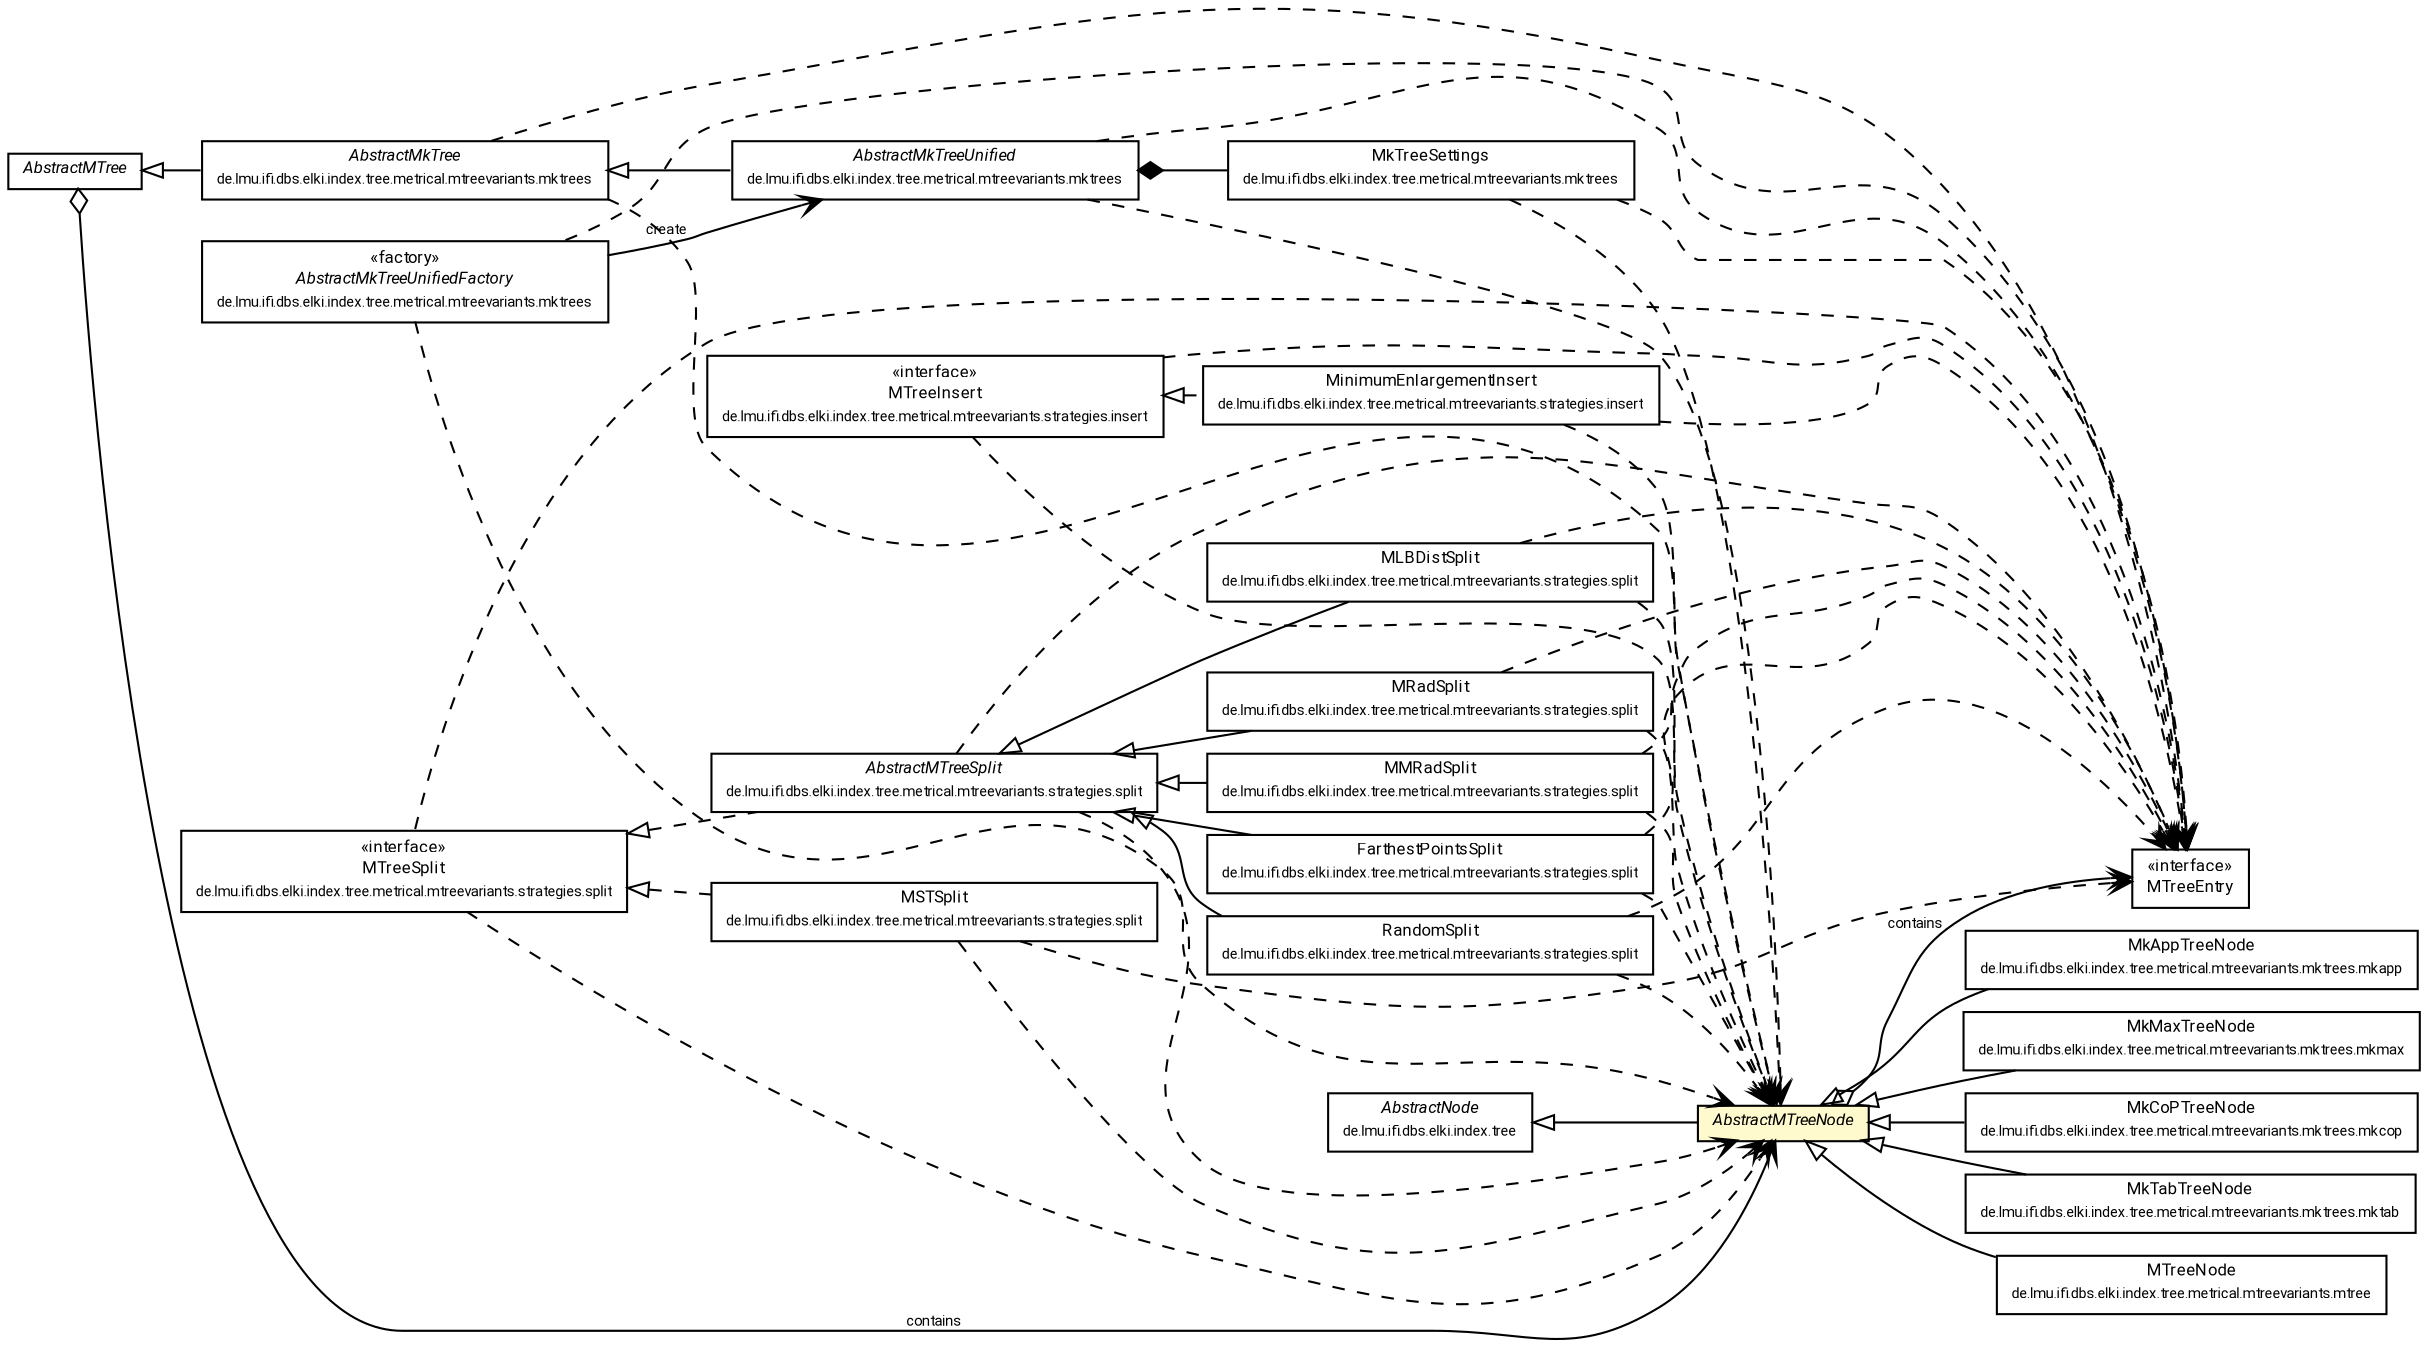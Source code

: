 #!/usr/local/bin/dot
#
# Class diagram 
# Generated by UMLGraph version R5_7_2-60-g0e99a6 (http://www.spinellis.gr/umlgraph/)
#

digraph G {
	graph [fontnames="svg"]
	edge [fontname="Roboto",fontsize=7,labelfontname="Roboto",labelfontsize=7,color="black"];
	node [fontname="Roboto",fontcolor="black",fontsize=8,shape=plaintext,margin=0,width=0,height=0];
	nodesep=0.15;
	ranksep=0.25;
	rankdir=LR;
	// de.lmu.ifi.dbs.elki.index.tree.AbstractNode<E extends de.lmu.ifi.dbs.elki.index.tree.Entry>
	c1149452 [label=<<table title="de.lmu.ifi.dbs.elki.index.tree.AbstractNode" border="0" cellborder="1" cellspacing="0" cellpadding="2" href="../../AbstractNode.html" target="_parent">
		<tr><td><table border="0" cellspacing="0" cellpadding="1">
		<tr><td align="center" balign="center"> <font face="Roboto"><i>AbstractNode</i></font> </td></tr>
		<tr><td align="center" balign="center"> <font face="Roboto" point-size="7.0">de.lmu.ifi.dbs.elki.index.tree</font> </td></tr>
		</table></td></tr>
		</table>>, URL="../../AbstractNode.html"];
	// de.lmu.ifi.dbs.elki.index.tree.metrical.mtreevariants.MTreeEntry
	c1149483 [label=<<table title="de.lmu.ifi.dbs.elki.index.tree.metrical.mtreevariants.MTreeEntry" border="0" cellborder="1" cellspacing="0" cellpadding="2" href="MTreeEntry.html" target="_parent">
		<tr><td><table border="0" cellspacing="0" cellpadding="1">
		<tr><td align="center" balign="center"> &#171;interface&#187; </td></tr>
		<tr><td align="center" balign="center"> <font face="Roboto">MTreeEntry</font> </td></tr>
		</table></td></tr>
		</table>>, URL="MTreeEntry.html"];
	// de.lmu.ifi.dbs.elki.index.tree.metrical.mtreevariants.mtree.MTreeNode<O>
	c1149489 [label=<<table title="de.lmu.ifi.dbs.elki.index.tree.metrical.mtreevariants.mtree.MTreeNode" border="0" cellborder="1" cellspacing="0" cellpadding="2" href="mtree/MTreeNode.html" target="_parent">
		<tr><td><table border="0" cellspacing="0" cellpadding="1">
		<tr><td align="center" balign="center"> <font face="Roboto">MTreeNode</font> </td></tr>
		<tr><td align="center" balign="center"> <font face="Roboto" point-size="7.0">de.lmu.ifi.dbs.elki.index.tree.metrical.mtreevariants.mtree</font> </td></tr>
		</table></td></tr>
		</table>>, URL="mtree/MTreeNode.html"];
	// de.lmu.ifi.dbs.elki.index.tree.metrical.mtreevariants.AbstractMTree<O, N extends de.lmu.ifi.dbs.elki.index.tree.metrical.mtreevariants.AbstractMTreeNode<O, N, E>, E extends de.lmu.ifi.dbs.elki.index.tree.metrical.mtreevariants.MTreeEntry, S extends de.lmu.ifi.dbs.elki.index.tree.metrical.mtreevariants.MTreeSettings<O, N, E>>
	c1149495 [label=<<table title="de.lmu.ifi.dbs.elki.index.tree.metrical.mtreevariants.AbstractMTree" border="0" cellborder="1" cellspacing="0" cellpadding="2" href="AbstractMTree.html" target="_parent">
		<tr><td><table border="0" cellspacing="0" cellpadding="1">
		<tr><td align="center" balign="center"> <font face="Roboto"><i>AbstractMTree</i></font> </td></tr>
		</table></td></tr>
		</table>>, URL="AbstractMTree.html"];
	// de.lmu.ifi.dbs.elki.index.tree.metrical.mtreevariants.mktrees.MkTreeSettings<O, N extends de.lmu.ifi.dbs.elki.index.tree.metrical.mtreevariants.AbstractMTreeNode<O, N, E>, E extends de.lmu.ifi.dbs.elki.index.tree.metrical.mtreevariants.MTreeEntry>
	c1149497 [label=<<table title="de.lmu.ifi.dbs.elki.index.tree.metrical.mtreevariants.mktrees.MkTreeSettings" border="0" cellborder="1" cellspacing="0" cellpadding="2" href="mktrees/MkTreeSettings.html" target="_parent">
		<tr><td><table border="0" cellspacing="0" cellpadding="1">
		<tr><td align="center" balign="center"> <font face="Roboto">MkTreeSettings</font> </td></tr>
		<tr><td align="center" balign="center"> <font face="Roboto" point-size="7.0">de.lmu.ifi.dbs.elki.index.tree.metrical.mtreevariants.mktrees</font> </td></tr>
		</table></td></tr>
		</table>>, URL="mktrees/MkTreeSettings.html"];
	// de.lmu.ifi.dbs.elki.index.tree.metrical.mtreevariants.mktrees.AbstractMkTreeUnified<O, N extends de.lmu.ifi.dbs.elki.index.tree.metrical.mtreevariants.AbstractMTreeNode<O, N, E>, E extends de.lmu.ifi.dbs.elki.index.tree.metrical.mtreevariants.MTreeEntry, S extends de.lmu.ifi.dbs.elki.index.tree.metrical.mtreevariants.mktrees.MkTreeSettings<O, N, E>>
	c1149498 [label=<<table title="de.lmu.ifi.dbs.elki.index.tree.metrical.mtreevariants.mktrees.AbstractMkTreeUnified" border="0" cellborder="1" cellspacing="0" cellpadding="2" href="mktrees/AbstractMkTreeUnified.html" target="_parent">
		<tr><td><table border="0" cellspacing="0" cellpadding="1">
		<tr><td align="center" balign="center"> <font face="Roboto"><i>AbstractMkTreeUnified</i></font> </td></tr>
		<tr><td align="center" balign="center"> <font face="Roboto" point-size="7.0">de.lmu.ifi.dbs.elki.index.tree.metrical.mtreevariants.mktrees</font> </td></tr>
		</table></td></tr>
		</table>>, URL="mktrees/AbstractMkTreeUnified.html"];
	// de.lmu.ifi.dbs.elki.index.tree.metrical.mtreevariants.mktrees.mkapp.MkAppTreeNode<O>
	c1149504 [label=<<table title="de.lmu.ifi.dbs.elki.index.tree.metrical.mtreevariants.mktrees.mkapp.MkAppTreeNode" border="0" cellborder="1" cellspacing="0" cellpadding="2" href="mktrees/mkapp/MkAppTreeNode.html" target="_parent">
		<tr><td><table border="0" cellspacing="0" cellpadding="1">
		<tr><td align="center" balign="center"> <font face="Roboto">MkAppTreeNode</font> </td></tr>
		<tr><td align="center" balign="center"> <font face="Roboto" point-size="7.0">de.lmu.ifi.dbs.elki.index.tree.metrical.mtreevariants.mktrees.mkapp</font> </td></tr>
		</table></td></tr>
		</table>>, URL="mktrees/mkapp/MkAppTreeNode.html"];
	// de.lmu.ifi.dbs.elki.index.tree.metrical.mtreevariants.mktrees.mkmax.MkMaxTreeNode<O>
	c1149510 [label=<<table title="de.lmu.ifi.dbs.elki.index.tree.metrical.mtreevariants.mktrees.mkmax.MkMaxTreeNode" border="0" cellborder="1" cellspacing="0" cellpadding="2" href="mktrees/mkmax/MkMaxTreeNode.html" target="_parent">
		<tr><td><table border="0" cellspacing="0" cellpadding="1">
		<tr><td align="center" balign="center"> <font face="Roboto">MkMaxTreeNode</font> </td></tr>
		<tr><td align="center" balign="center"> <font face="Roboto" point-size="7.0">de.lmu.ifi.dbs.elki.index.tree.metrical.mtreevariants.mktrees.mkmax</font> </td></tr>
		</table></td></tr>
		</table>>, URL="mktrees/mkmax/MkMaxTreeNode.html"];
	// de.lmu.ifi.dbs.elki.index.tree.metrical.mtreevariants.mktrees.AbstractMkTree<O, N extends de.lmu.ifi.dbs.elki.index.tree.metrical.mtreevariants.AbstractMTreeNode<O, N, E>, E extends de.lmu.ifi.dbs.elki.index.tree.metrical.mtreevariants.MTreeEntry, S extends de.lmu.ifi.dbs.elki.index.tree.metrical.mtreevariants.MTreeSettings<O, N, E>>
	c1149518 [label=<<table title="de.lmu.ifi.dbs.elki.index.tree.metrical.mtreevariants.mktrees.AbstractMkTree" border="0" cellborder="1" cellspacing="0" cellpadding="2" href="mktrees/AbstractMkTree.html" target="_parent">
		<tr><td><table border="0" cellspacing="0" cellpadding="1">
		<tr><td align="center" balign="center"> <font face="Roboto"><i>AbstractMkTree</i></font> </td></tr>
		<tr><td align="center" balign="center"> <font face="Roboto" point-size="7.0">de.lmu.ifi.dbs.elki.index.tree.metrical.mtreevariants.mktrees</font> </td></tr>
		</table></td></tr>
		</table>>, URL="mktrees/AbstractMkTree.html"];
	// de.lmu.ifi.dbs.elki.index.tree.metrical.mtreevariants.mktrees.mkcop.MkCoPTreeNode<O>
	c1149528 [label=<<table title="de.lmu.ifi.dbs.elki.index.tree.metrical.mtreevariants.mktrees.mkcop.MkCoPTreeNode" border="0" cellborder="1" cellspacing="0" cellpadding="2" href="mktrees/mkcop/MkCoPTreeNode.html" target="_parent">
		<tr><td><table border="0" cellspacing="0" cellpadding="1">
		<tr><td align="center" balign="center"> <font face="Roboto">MkCoPTreeNode</font> </td></tr>
		<tr><td align="center" balign="center"> <font face="Roboto" point-size="7.0">de.lmu.ifi.dbs.elki.index.tree.metrical.mtreevariants.mktrees.mkcop</font> </td></tr>
		</table></td></tr>
		</table>>, URL="mktrees/mkcop/MkCoPTreeNode.html"];
	// de.lmu.ifi.dbs.elki.index.tree.metrical.mtreevariants.mktrees.AbstractMkTreeUnifiedFactory<O, N extends de.lmu.ifi.dbs.elki.index.tree.metrical.mtreevariants.AbstractMTreeNode<O, N, E>, E extends de.lmu.ifi.dbs.elki.index.tree.metrical.mtreevariants.MTreeEntry, S extends de.lmu.ifi.dbs.elki.index.tree.metrical.mtreevariants.mktrees.MkTreeSettings<O, N, E>>
	c1149529 [label=<<table title="de.lmu.ifi.dbs.elki.index.tree.metrical.mtreevariants.mktrees.AbstractMkTreeUnifiedFactory" border="0" cellborder="1" cellspacing="0" cellpadding="2" href="mktrees/AbstractMkTreeUnifiedFactory.html" target="_parent">
		<tr><td><table border="0" cellspacing="0" cellpadding="1">
		<tr><td align="center" balign="center"> &#171;factory&#187; </td></tr>
		<tr><td align="center" balign="center"> <font face="Roboto"><i>AbstractMkTreeUnifiedFactory</i></font> </td></tr>
		<tr><td align="center" balign="center"> <font face="Roboto" point-size="7.0">de.lmu.ifi.dbs.elki.index.tree.metrical.mtreevariants.mktrees</font> </td></tr>
		</table></td></tr>
		</table>>, URL="mktrees/AbstractMkTreeUnifiedFactory.html"];
	// de.lmu.ifi.dbs.elki.index.tree.metrical.mtreevariants.mktrees.mktab.MkTabTreeNode<O>
	c1149534 [label=<<table title="de.lmu.ifi.dbs.elki.index.tree.metrical.mtreevariants.mktrees.mktab.MkTabTreeNode" border="0" cellborder="1" cellspacing="0" cellpadding="2" href="mktrees/mktab/MkTabTreeNode.html" target="_parent">
		<tr><td><table border="0" cellspacing="0" cellpadding="1">
		<tr><td align="center" balign="center"> <font face="Roboto">MkTabTreeNode</font> </td></tr>
		<tr><td align="center" balign="center"> <font face="Roboto" point-size="7.0">de.lmu.ifi.dbs.elki.index.tree.metrical.mtreevariants.mktrees.mktab</font> </td></tr>
		</table></td></tr>
		</table>>, URL="mktrees/mktab/MkTabTreeNode.html"];
	// de.lmu.ifi.dbs.elki.index.tree.metrical.mtreevariants.strategies.insert.MTreeInsert<E extends de.lmu.ifi.dbs.elki.index.tree.metrical.mtreevariants.MTreeEntry, N extends de.lmu.ifi.dbs.elki.index.tree.metrical.mtreevariants.AbstractMTreeNode<?, N, E>>
	c1149540 [label=<<table title="de.lmu.ifi.dbs.elki.index.tree.metrical.mtreevariants.strategies.insert.MTreeInsert" border="0" cellborder="1" cellspacing="0" cellpadding="2" href="strategies/insert/MTreeInsert.html" target="_parent">
		<tr><td><table border="0" cellspacing="0" cellpadding="1">
		<tr><td align="center" balign="center"> &#171;interface&#187; </td></tr>
		<tr><td align="center" balign="center"> <font face="Roboto">MTreeInsert</font> </td></tr>
		<tr><td align="center" balign="center"> <font face="Roboto" point-size="7.0">de.lmu.ifi.dbs.elki.index.tree.metrical.mtreevariants.strategies.insert</font> </td></tr>
		</table></td></tr>
		</table>>, URL="strategies/insert/MTreeInsert.html"];
	// de.lmu.ifi.dbs.elki.index.tree.metrical.mtreevariants.strategies.insert.MinimumEnlargementInsert<N extends de.lmu.ifi.dbs.elki.index.tree.metrical.mtreevariants.AbstractMTreeNode<?, N, E>, E extends de.lmu.ifi.dbs.elki.index.tree.metrical.mtreevariants.MTreeEntry>
	c1149541 [label=<<table title="de.lmu.ifi.dbs.elki.index.tree.metrical.mtreevariants.strategies.insert.MinimumEnlargementInsert" border="0" cellborder="1" cellspacing="0" cellpadding="2" href="strategies/insert/MinimumEnlargementInsert.html" target="_parent">
		<tr><td><table border="0" cellspacing="0" cellpadding="1">
		<tr><td align="center" balign="center"> <font face="Roboto">MinimumEnlargementInsert</font> </td></tr>
		<tr><td align="center" balign="center"> <font face="Roboto" point-size="7.0">de.lmu.ifi.dbs.elki.index.tree.metrical.mtreevariants.strategies.insert</font> </td></tr>
		</table></td></tr>
		</table>>, URL="strategies/insert/MinimumEnlargementInsert.html"];
	// de.lmu.ifi.dbs.elki.index.tree.metrical.mtreevariants.strategies.split.MMRadSplit<E extends de.lmu.ifi.dbs.elki.index.tree.metrical.mtreevariants.MTreeEntry, N extends de.lmu.ifi.dbs.elki.index.tree.metrical.mtreevariants.AbstractMTreeNode<?, N, E>>
	c1149542 [label=<<table title="de.lmu.ifi.dbs.elki.index.tree.metrical.mtreevariants.strategies.split.MMRadSplit" border="0" cellborder="1" cellspacing="0" cellpadding="2" href="strategies/split/MMRadSplit.html" target="_parent">
		<tr><td><table border="0" cellspacing="0" cellpadding="1">
		<tr><td align="center" balign="center"> <font face="Roboto">MMRadSplit</font> </td></tr>
		<tr><td align="center" balign="center"> <font face="Roboto" point-size="7.0">de.lmu.ifi.dbs.elki.index.tree.metrical.mtreevariants.strategies.split</font> </td></tr>
		</table></td></tr>
		</table>>, URL="strategies/split/MMRadSplit.html"];
	// de.lmu.ifi.dbs.elki.index.tree.metrical.mtreevariants.strategies.split.AbstractMTreeSplit<E extends de.lmu.ifi.dbs.elki.index.tree.metrical.mtreevariants.MTreeEntry, N extends de.lmu.ifi.dbs.elki.index.tree.metrical.mtreevariants.AbstractMTreeNode<?, N, E>>
	c1149544 [label=<<table title="de.lmu.ifi.dbs.elki.index.tree.metrical.mtreevariants.strategies.split.AbstractMTreeSplit" border="0" cellborder="1" cellspacing="0" cellpadding="2" href="strategies/split/AbstractMTreeSplit.html" target="_parent">
		<tr><td><table border="0" cellspacing="0" cellpadding="1">
		<tr><td align="center" balign="center"> <font face="Roboto"><i>AbstractMTreeSplit</i></font> </td></tr>
		<tr><td align="center" balign="center"> <font face="Roboto" point-size="7.0">de.lmu.ifi.dbs.elki.index.tree.metrical.mtreevariants.strategies.split</font> </td></tr>
		</table></td></tr>
		</table>>, URL="strategies/split/AbstractMTreeSplit.html"];
	// de.lmu.ifi.dbs.elki.index.tree.metrical.mtreevariants.strategies.split.RandomSplit<E extends de.lmu.ifi.dbs.elki.index.tree.metrical.mtreevariants.MTreeEntry, N extends de.lmu.ifi.dbs.elki.index.tree.metrical.mtreevariants.AbstractMTreeNode<?, N, E>>
	c1149546 [label=<<table title="de.lmu.ifi.dbs.elki.index.tree.metrical.mtreevariants.strategies.split.RandomSplit" border="0" cellborder="1" cellspacing="0" cellpadding="2" href="strategies/split/RandomSplit.html" target="_parent">
		<tr><td><table border="0" cellspacing="0" cellpadding="1">
		<tr><td align="center" balign="center"> <font face="Roboto">RandomSplit</font> </td></tr>
		<tr><td align="center" balign="center"> <font face="Roboto" point-size="7.0">de.lmu.ifi.dbs.elki.index.tree.metrical.mtreevariants.strategies.split</font> </td></tr>
		</table></td></tr>
		</table>>, URL="strategies/split/RandomSplit.html"];
	// de.lmu.ifi.dbs.elki.index.tree.metrical.mtreevariants.strategies.split.FarthestPointsSplit<E extends de.lmu.ifi.dbs.elki.index.tree.metrical.mtreevariants.MTreeEntry, N extends de.lmu.ifi.dbs.elki.index.tree.metrical.mtreevariants.AbstractMTreeNode<?, N, E>>
	c1149548 [label=<<table title="de.lmu.ifi.dbs.elki.index.tree.metrical.mtreevariants.strategies.split.FarthestPointsSplit" border="0" cellborder="1" cellspacing="0" cellpadding="2" href="strategies/split/FarthestPointsSplit.html" target="_parent">
		<tr><td><table border="0" cellspacing="0" cellpadding="1">
		<tr><td align="center" balign="center"> <font face="Roboto">FarthestPointsSplit</font> </td></tr>
		<tr><td align="center" balign="center"> <font face="Roboto" point-size="7.0">de.lmu.ifi.dbs.elki.index.tree.metrical.mtreevariants.strategies.split</font> </td></tr>
		</table></td></tr>
		</table>>, URL="strategies/split/FarthestPointsSplit.html"];
	// de.lmu.ifi.dbs.elki.index.tree.metrical.mtreevariants.strategies.split.MSTSplit<E extends de.lmu.ifi.dbs.elki.index.tree.metrical.mtreevariants.MTreeEntry, N extends de.lmu.ifi.dbs.elki.index.tree.metrical.mtreevariants.AbstractMTreeNode<?, N, E>>
	c1149550 [label=<<table title="de.lmu.ifi.dbs.elki.index.tree.metrical.mtreevariants.strategies.split.MSTSplit" border="0" cellborder="1" cellspacing="0" cellpadding="2" href="strategies/split/MSTSplit.html" target="_parent">
		<tr><td><table border="0" cellspacing="0" cellpadding="1">
		<tr><td align="center" balign="center"> <font face="Roboto">MSTSplit</font> </td></tr>
		<tr><td align="center" balign="center"> <font face="Roboto" point-size="7.0">de.lmu.ifi.dbs.elki.index.tree.metrical.mtreevariants.strategies.split</font> </td></tr>
		</table></td></tr>
		</table>>, URL="strategies/split/MSTSplit.html"];
	// de.lmu.ifi.dbs.elki.index.tree.metrical.mtreevariants.strategies.split.MTreeSplit<E extends de.lmu.ifi.dbs.elki.index.tree.metrical.mtreevariants.MTreeEntry, N extends de.lmu.ifi.dbs.elki.index.tree.metrical.mtreevariants.AbstractMTreeNode<?, N, E>>
	c1149551 [label=<<table title="de.lmu.ifi.dbs.elki.index.tree.metrical.mtreevariants.strategies.split.MTreeSplit" border="0" cellborder="1" cellspacing="0" cellpadding="2" href="strategies/split/MTreeSplit.html" target="_parent">
		<tr><td><table border="0" cellspacing="0" cellpadding="1">
		<tr><td align="center" balign="center"> &#171;interface&#187; </td></tr>
		<tr><td align="center" balign="center"> <font face="Roboto">MTreeSplit</font> </td></tr>
		<tr><td align="center" balign="center"> <font face="Roboto" point-size="7.0">de.lmu.ifi.dbs.elki.index.tree.metrical.mtreevariants.strategies.split</font> </td></tr>
		</table></td></tr>
		</table>>, URL="strategies/split/MTreeSplit.html"];
	// de.lmu.ifi.dbs.elki.index.tree.metrical.mtreevariants.strategies.split.MLBDistSplit<E extends de.lmu.ifi.dbs.elki.index.tree.metrical.mtreevariants.MTreeEntry, N extends de.lmu.ifi.dbs.elki.index.tree.metrical.mtreevariants.AbstractMTreeNode<?, N, E>>
	c1149552 [label=<<table title="de.lmu.ifi.dbs.elki.index.tree.metrical.mtreevariants.strategies.split.MLBDistSplit" border="0" cellborder="1" cellspacing="0" cellpadding="2" href="strategies/split/MLBDistSplit.html" target="_parent">
		<tr><td><table border="0" cellspacing="0" cellpadding="1">
		<tr><td align="center" balign="center"> <font face="Roboto">MLBDistSplit</font> </td></tr>
		<tr><td align="center" balign="center"> <font face="Roboto" point-size="7.0">de.lmu.ifi.dbs.elki.index.tree.metrical.mtreevariants.strategies.split</font> </td></tr>
		</table></td></tr>
		</table>>, URL="strategies/split/MLBDistSplit.html"];
	// de.lmu.ifi.dbs.elki.index.tree.metrical.mtreevariants.strategies.split.MRadSplit<E extends de.lmu.ifi.dbs.elki.index.tree.metrical.mtreevariants.MTreeEntry, N extends de.lmu.ifi.dbs.elki.index.tree.metrical.mtreevariants.AbstractMTreeNode<?, N, E>>
	c1149560 [label=<<table title="de.lmu.ifi.dbs.elki.index.tree.metrical.mtreevariants.strategies.split.MRadSplit" border="0" cellborder="1" cellspacing="0" cellpadding="2" href="strategies/split/MRadSplit.html" target="_parent">
		<tr><td><table border="0" cellspacing="0" cellpadding="1">
		<tr><td align="center" balign="center"> <font face="Roboto">MRadSplit</font> </td></tr>
		<tr><td align="center" balign="center"> <font face="Roboto" point-size="7.0">de.lmu.ifi.dbs.elki.index.tree.metrical.mtreevariants.strategies.split</font> </td></tr>
		</table></td></tr>
		</table>>, URL="strategies/split/MRadSplit.html"];
	// de.lmu.ifi.dbs.elki.index.tree.metrical.mtreevariants.AbstractMTreeNode<O, N extends de.lmu.ifi.dbs.elki.index.tree.metrical.mtreevariants.AbstractMTreeNode<O, N, E>, E extends de.lmu.ifi.dbs.elki.index.tree.metrical.mtreevariants.MTreeEntry>
	c1149562 [label=<<table title="de.lmu.ifi.dbs.elki.index.tree.metrical.mtreevariants.AbstractMTreeNode" border="0" cellborder="1" cellspacing="0" cellpadding="2" bgcolor="lemonChiffon" href="AbstractMTreeNode.html" target="_parent">
		<tr><td><table border="0" cellspacing="0" cellpadding="1">
		<tr><td align="center" balign="center"> <font face="Roboto"><i>AbstractMTreeNode</i></font> </td></tr>
		</table></td></tr>
		</table>>, URL="AbstractMTreeNode.html"];
	// de.lmu.ifi.dbs.elki.index.tree.metrical.mtreevariants.mtree.MTreeNode<O> extends de.lmu.ifi.dbs.elki.index.tree.metrical.mtreevariants.AbstractMTreeNode<O, N extends de.lmu.ifi.dbs.elki.index.tree.metrical.mtreevariants.AbstractMTreeNode<O, N, E>, E extends de.lmu.ifi.dbs.elki.index.tree.metrical.mtreevariants.MTreeEntry>
	c1149562 -> c1149489 [arrowtail=empty,dir=back,weight=10];
	// de.lmu.ifi.dbs.elki.index.tree.metrical.mtreevariants.AbstractMTree<O, N extends de.lmu.ifi.dbs.elki.index.tree.metrical.mtreevariants.AbstractMTreeNode<O, N, E>, E extends de.lmu.ifi.dbs.elki.index.tree.metrical.mtreevariants.MTreeEntry, S extends de.lmu.ifi.dbs.elki.index.tree.metrical.mtreevariants.MTreeSettings<O, N, E>> navhas de.lmu.ifi.dbs.elki.index.tree.metrical.mtreevariants.AbstractMTreeNode<O, N extends de.lmu.ifi.dbs.elki.index.tree.metrical.mtreevariants.AbstractMTreeNode<O, N, E>, E extends de.lmu.ifi.dbs.elki.index.tree.metrical.mtreevariants.MTreeEntry>
	c1149495 -> c1149562 [arrowhead=open,arrowtail=ediamond,dir=both,weight=3,label="contains"];
	// de.lmu.ifi.dbs.elki.index.tree.metrical.mtreevariants.mktrees.AbstractMkTreeUnified<O, N extends de.lmu.ifi.dbs.elki.index.tree.metrical.mtreevariants.AbstractMTreeNode<O, N, E>, E extends de.lmu.ifi.dbs.elki.index.tree.metrical.mtreevariants.MTreeEntry, S extends de.lmu.ifi.dbs.elki.index.tree.metrical.mtreevariants.mktrees.MkTreeSettings<O, N, E>> extends de.lmu.ifi.dbs.elki.index.tree.metrical.mtreevariants.mktrees.AbstractMkTree<O, N extends de.lmu.ifi.dbs.elki.index.tree.metrical.mtreevariants.AbstractMTreeNode<O, N, E>, E extends de.lmu.ifi.dbs.elki.index.tree.metrical.mtreevariants.MTreeEntry, S extends de.lmu.ifi.dbs.elki.index.tree.metrical.mtreevariants.MTreeSettings<O, N, E>>
	c1149518 -> c1149498 [arrowtail=empty,dir=back,weight=10];
	// de.lmu.ifi.dbs.elki.index.tree.metrical.mtreevariants.mktrees.AbstractMkTreeUnified<O, N extends de.lmu.ifi.dbs.elki.index.tree.metrical.mtreevariants.AbstractMTreeNode<O, N, E>, E extends de.lmu.ifi.dbs.elki.index.tree.metrical.mtreevariants.MTreeEntry, S extends de.lmu.ifi.dbs.elki.index.tree.metrical.mtreevariants.mktrees.MkTreeSettings<O, N, E>> composed de.lmu.ifi.dbs.elki.index.tree.metrical.mtreevariants.mktrees.MkTreeSettings<O, N extends de.lmu.ifi.dbs.elki.index.tree.metrical.mtreevariants.AbstractMTreeNode<O, N, E>, E extends de.lmu.ifi.dbs.elki.index.tree.metrical.mtreevariants.MTreeEntry>
	c1149498 -> c1149497 [arrowhead=none,arrowtail=diamond,dir=back,weight=6];
	// de.lmu.ifi.dbs.elki.index.tree.metrical.mtreevariants.mktrees.mkapp.MkAppTreeNode<O> extends de.lmu.ifi.dbs.elki.index.tree.metrical.mtreevariants.AbstractMTreeNode<O, N extends de.lmu.ifi.dbs.elki.index.tree.metrical.mtreevariants.AbstractMTreeNode<O, N, E>, E extends de.lmu.ifi.dbs.elki.index.tree.metrical.mtreevariants.MTreeEntry>
	c1149562 -> c1149504 [arrowtail=empty,dir=back,weight=10];
	// de.lmu.ifi.dbs.elki.index.tree.metrical.mtreevariants.mktrees.mkmax.MkMaxTreeNode<O> extends de.lmu.ifi.dbs.elki.index.tree.metrical.mtreevariants.AbstractMTreeNode<O, N extends de.lmu.ifi.dbs.elki.index.tree.metrical.mtreevariants.AbstractMTreeNode<O, N, E>, E extends de.lmu.ifi.dbs.elki.index.tree.metrical.mtreevariants.MTreeEntry>
	c1149562 -> c1149510 [arrowtail=empty,dir=back,weight=10];
	// de.lmu.ifi.dbs.elki.index.tree.metrical.mtreevariants.mktrees.AbstractMkTree<O, N extends de.lmu.ifi.dbs.elki.index.tree.metrical.mtreevariants.AbstractMTreeNode<O, N, E>, E extends de.lmu.ifi.dbs.elki.index.tree.metrical.mtreevariants.MTreeEntry, S extends de.lmu.ifi.dbs.elki.index.tree.metrical.mtreevariants.MTreeSettings<O, N, E>> extends de.lmu.ifi.dbs.elki.index.tree.metrical.mtreevariants.AbstractMTree<O, N extends de.lmu.ifi.dbs.elki.index.tree.metrical.mtreevariants.AbstractMTreeNode<O, N, E>, E extends de.lmu.ifi.dbs.elki.index.tree.metrical.mtreevariants.MTreeEntry, S extends de.lmu.ifi.dbs.elki.index.tree.metrical.mtreevariants.MTreeSettings<O, N, E>>
	c1149495 -> c1149518 [arrowtail=empty,dir=back,weight=10];
	// de.lmu.ifi.dbs.elki.index.tree.metrical.mtreevariants.mktrees.mkcop.MkCoPTreeNode<O> extends de.lmu.ifi.dbs.elki.index.tree.metrical.mtreevariants.AbstractMTreeNode<O, N extends de.lmu.ifi.dbs.elki.index.tree.metrical.mtreevariants.AbstractMTreeNode<O, N, E>, E extends de.lmu.ifi.dbs.elki.index.tree.metrical.mtreevariants.MTreeEntry>
	c1149562 -> c1149528 [arrowtail=empty,dir=back,weight=10];
	// de.lmu.ifi.dbs.elki.index.tree.metrical.mtreevariants.mktrees.AbstractMkTreeUnifiedFactory<O, N extends de.lmu.ifi.dbs.elki.index.tree.metrical.mtreevariants.AbstractMTreeNode<O, N, E>, E extends de.lmu.ifi.dbs.elki.index.tree.metrical.mtreevariants.MTreeEntry, S extends de.lmu.ifi.dbs.elki.index.tree.metrical.mtreevariants.mktrees.MkTreeSettings<O, N, E>> navassoc de.lmu.ifi.dbs.elki.index.tree.metrical.mtreevariants.mktrees.AbstractMkTreeUnified<O, N extends de.lmu.ifi.dbs.elki.index.tree.metrical.mtreevariants.AbstractMTreeNode<O, N, E>, E extends de.lmu.ifi.dbs.elki.index.tree.metrical.mtreevariants.MTreeEntry, S extends de.lmu.ifi.dbs.elki.index.tree.metrical.mtreevariants.mktrees.MkTreeSettings<O, N, E>>
	c1149529 -> c1149498 [arrowhead=open,weight=1,label="create"];
	// de.lmu.ifi.dbs.elki.index.tree.metrical.mtreevariants.mktrees.mktab.MkTabTreeNode<O> extends de.lmu.ifi.dbs.elki.index.tree.metrical.mtreevariants.AbstractMTreeNode<O, N extends de.lmu.ifi.dbs.elki.index.tree.metrical.mtreevariants.AbstractMTreeNode<O, N, E>, E extends de.lmu.ifi.dbs.elki.index.tree.metrical.mtreevariants.MTreeEntry>
	c1149562 -> c1149534 [arrowtail=empty,dir=back,weight=10];
	// de.lmu.ifi.dbs.elki.index.tree.metrical.mtreevariants.strategies.insert.MinimumEnlargementInsert<N extends de.lmu.ifi.dbs.elki.index.tree.metrical.mtreevariants.AbstractMTreeNode<?, N, E>, E extends de.lmu.ifi.dbs.elki.index.tree.metrical.mtreevariants.MTreeEntry> implements de.lmu.ifi.dbs.elki.index.tree.metrical.mtreevariants.strategies.insert.MTreeInsert<E extends de.lmu.ifi.dbs.elki.index.tree.metrical.mtreevariants.MTreeEntry, N extends de.lmu.ifi.dbs.elki.index.tree.metrical.mtreevariants.AbstractMTreeNode<?, N, E>>
	c1149540 -> c1149541 [arrowtail=empty,style=dashed,dir=back,weight=9];
	// de.lmu.ifi.dbs.elki.index.tree.metrical.mtreevariants.strategies.split.MMRadSplit<E extends de.lmu.ifi.dbs.elki.index.tree.metrical.mtreevariants.MTreeEntry, N extends de.lmu.ifi.dbs.elki.index.tree.metrical.mtreevariants.AbstractMTreeNode<?, N, E>> extends de.lmu.ifi.dbs.elki.index.tree.metrical.mtreevariants.strategies.split.AbstractMTreeSplit<E extends de.lmu.ifi.dbs.elki.index.tree.metrical.mtreevariants.MTreeEntry, N extends de.lmu.ifi.dbs.elki.index.tree.metrical.mtreevariants.AbstractMTreeNode<?, N, E>>
	c1149544 -> c1149542 [arrowtail=empty,dir=back,weight=10];
	// de.lmu.ifi.dbs.elki.index.tree.metrical.mtreevariants.strategies.split.AbstractMTreeSplit<E extends de.lmu.ifi.dbs.elki.index.tree.metrical.mtreevariants.MTreeEntry, N extends de.lmu.ifi.dbs.elki.index.tree.metrical.mtreevariants.AbstractMTreeNode<?, N, E>> implements de.lmu.ifi.dbs.elki.index.tree.metrical.mtreevariants.strategies.split.MTreeSplit<E extends de.lmu.ifi.dbs.elki.index.tree.metrical.mtreevariants.MTreeEntry, N extends de.lmu.ifi.dbs.elki.index.tree.metrical.mtreevariants.AbstractMTreeNode<?, N, E>>
	c1149551 -> c1149544 [arrowtail=empty,style=dashed,dir=back,weight=9];
	// de.lmu.ifi.dbs.elki.index.tree.metrical.mtreevariants.strategies.split.RandomSplit<E extends de.lmu.ifi.dbs.elki.index.tree.metrical.mtreevariants.MTreeEntry, N extends de.lmu.ifi.dbs.elki.index.tree.metrical.mtreevariants.AbstractMTreeNode<?, N, E>> extends de.lmu.ifi.dbs.elki.index.tree.metrical.mtreevariants.strategies.split.AbstractMTreeSplit<E extends de.lmu.ifi.dbs.elki.index.tree.metrical.mtreevariants.MTreeEntry, N extends de.lmu.ifi.dbs.elki.index.tree.metrical.mtreevariants.AbstractMTreeNode<?, N, E>>
	c1149544 -> c1149546 [arrowtail=empty,dir=back,weight=10];
	// de.lmu.ifi.dbs.elki.index.tree.metrical.mtreevariants.strategies.split.FarthestPointsSplit<E extends de.lmu.ifi.dbs.elki.index.tree.metrical.mtreevariants.MTreeEntry, N extends de.lmu.ifi.dbs.elki.index.tree.metrical.mtreevariants.AbstractMTreeNode<?, N, E>> extends de.lmu.ifi.dbs.elki.index.tree.metrical.mtreevariants.strategies.split.AbstractMTreeSplit<E extends de.lmu.ifi.dbs.elki.index.tree.metrical.mtreevariants.MTreeEntry, N extends de.lmu.ifi.dbs.elki.index.tree.metrical.mtreevariants.AbstractMTreeNode<?, N, E>>
	c1149544 -> c1149548 [arrowtail=empty,dir=back,weight=10];
	// de.lmu.ifi.dbs.elki.index.tree.metrical.mtreevariants.strategies.split.MSTSplit<E extends de.lmu.ifi.dbs.elki.index.tree.metrical.mtreevariants.MTreeEntry, N extends de.lmu.ifi.dbs.elki.index.tree.metrical.mtreevariants.AbstractMTreeNode<?, N, E>> implements de.lmu.ifi.dbs.elki.index.tree.metrical.mtreevariants.strategies.split.MTreeSplit<E extends de.lmu.ifi.dbs.elki.index.tree.metrical.mtreevariants.MTreeEntry, N extends de.lmu.ifi.dbs.elki.index.tree.metrical.mtreevariants.AbstractMTreeNode<?, N, E>>
	c1149551 -> c1149550 [arrowtail=empty,style=dashed,dir=back,weight=9];
	// de.lmu.ifi.dbs.elki.index.tree.metrical.mtreevariants.strategies.split.MLBDistSplit<E extends de.lmu.ifi.dbs.elki.index.tree.metrical.mtreevariants.MTreeEntry, N extends de.lmu.ifi.dbs.elki.index.tree.metrical.mtreevariants.AbstractMTreeNode<?, N, E>> extends de.lmu.ifi.dbs.elki.index.tree.metrical.mtreevariants.strategies.split.AbstractMTreeSplit<E extends de.lmu.ifi.dbs.elki.index.tree.metrical.mtreevariants.MTreeEntry, N extends de.lmu.ifi.dbs.elki.index.tree.metrical.mtreevariants.AbstractMTreeNode<?, N, E>>
	c1149544 -> c1149552 [arrowtail=empty,dir=back,weight=10];
	// de.lmu.ifi.dbs.elki.index.tree.metrical.mtreevariants.strategies.split.MRadSplit<E extends de.lmu.ifi.dbs.elki.index.tree.metrical.mtreevariants.MTreeEntry, N extends de.lmu.ifi.dbs.elki.index.tree.metrical.mtreevariants.AbstractMTreeNode<?, N, E>> extends de.lmu.ifi.dbs.elki.index.tree.metrical.mtreevariants.strategies.split.AbstractMTreeSplit<E extends de.lmu.ifi.dbs.elki.index.tree.metrical.mtreevariants.MTreeEntry, N extends de.lmu.ifi.dbs.elki.index.tree.metrical.mtreevariants.AbstractMTreeNode<?, N, E>>
	c1149544 -> c1149560 [arrowtail=empty,dir=back,weight=10];
	// de.lmu.ifi.dbs.elki.index.tree.metrical.mtreevariants.AbstractMTreeNode<O, N extends de.lmu.ifi.dbs.elki.index.tree.metrical.mtreevariants.AbstractMTreeNode<O, N, E>, E extends de.lmu.ifi.dbs.elki.index.tree.metrical.mtreevariants.MTreeEntry> extends de.lmu.ifi.dbs.elki.index.tree.AbstractNode<E extends de.lmu.ifi.dbs.elki.index.tree.Entry>
	c1149452 -> c1149562 [arrowtail=empty,dir=back,weight=10];
	// de.lmu.ifi.dbs.elki.index.tree.metrical.mtreevariants.AbstractMTreeNode<O, N extends de.lmu.ifi.dbs.elki.index.tree.metrical.mtreevariants.AbstractMTreeNode<O, N, E>, E extends de.lmu.ifi.dbs.elki.index.tree.metrical.mtreevariants.MTreeEntry> navhas de.lmu.ifi.dbs.elki.index.tree.metrical.mtreevariants.MTreeEntry
	c1149562 -> c1149483 [arrowhead=open,arrowtail=ediamond,dir=both,weight=3,label="contains"];
	// de.lmu.ifi.dbs.elki.index.tree.metrical.mtreevariants.mktrees.MkTreeSettings<O, N extends de.lmu.ifi.dbs.elki.index.tree.metrical.mtreevariants.AbstractMTreeNode<O, N, E>, E extends de.lmu.ifi.dbs.elki.index.tree.metrical.mtreevariants.MTreeEntry> depend de.lmu.ifi.dbs.elki.index.tree.metrical.mtreevariants.AbstractMTreeNode<O, N extends de.lmu.ifi.dbs.elki.index.tree.metrical.mtreevariants.AbstractMTreeNode<O, N, E>, E extends de.lmu.ifi.dbs.elki.index.tree.metrical.mtreevariants.MTreeEntry>
	c1149497 -> c1149562 [arrowhead=open,style=dashed,weight=0];
	// de.lmu.ifi.dbs.elki.index.tree.metrical.mtreevariants.mktrees.MkTreeSettings<O, N extends de.lmu.ifi.dbs.elki.index.tree.metrical.mtreevariants.AbstractMTreeNode<O, N, E>, E extends de.lmu.ifi.dbs.elki.index.tree.metrical.mtreevariants.MTreeEntry> depend de.lmu.ifi.dbs.elki.index.tree.metrical.mtreevariants.MTreeEntry
	c1149497 -> c1149483 [arrowhead=open,style=dashed,weight=0];
	// de.lmu.ifi.dbs.elki.index.tree.metrical.mtreevariants.mktrees.AbstractMkTreeUnified<O, N extends de.lmu.ifi.dbs.elki.index.tree.metrical.mtreevariants.AbstractMTreeNode<O, N, E>, E extends de.lmu.ifi.dbs.elki.index.tree.metrical.mtreevariants.MTreeEntry, S extends de.lmu.ifi.dbs.elki.index.tree.metrical.mtreevariants.mktrees.MkTreeSettings<O, N, E>> depend de.lmu.ifi.dbs.elki.index.tree.metrical.mtreevariants.AbstractMTreeNode<O, N extends de.lmu.ifi.dbs.elki.index.tree.metrical.mtreevariants.AbstractMTreeNode<O, N, E>, E extends de.lmu.ifi.dbs.elki.index.tree.metrical.mtreevariants.MTreeEntry>
	c1149498 -> c1149562 [arrowhead=open,style=dashed,weight=0];
	// de.lmu.ifi.dbs.elki.index.tree.metrical.mtreevariants.mktrees.AbstractMkTreeUnified<O, N extends de.lmu.ifi.dbs.elki.index.tree.metrical.mtreevariants.AbstractMTreeNode<O, N, E>, E extends de.lmu.ifi.dbs.elki.index.tree.metrical.mtreevariants.MTreeEntry, S extends de.lmu.ifi.dbs.elki.index.tree.metrical.mtreevariants.mktrees.MkTreeSettings<O, N, E>> depend de.lmu.ifi.dbs.elki.index.tree.metrical.mtreevariants.MTreeEntry
	c1149498 -> c1149483 [arrowhead=open,style=dashed,weight=0];
	// de.lmu.ifi.dbs.elki.index.tree.metrical.mtreevariants.mktrees.AbstractMkTree<O, N extends de.lmu.ifi.dbs.elki.index.tree.metrical.mtreevariants.AbstractMTreeNode<O, N, E>, E extends de.lmu.ifi.dbs.elki.index.tree.metrical.mtreevariants.MTreeEntry, S extends de.lmu.ifi.dbs.elki.index.tree.metrical.mtreevariants.MTreeSettings<O, N, E>> depend de.lmu.ifi.dbs.elki.index.tree.metrical.mtreevariants.MTreeEntry
	c1149518 -> c1149483 [arrowhead=open,style=dashed,weight=0];
	// de.lmu.ifi.dbs.elki.index.tree.metrical.mtreevariants.mktrees.AbstractMkTree<O, N extends de.lmu.ifi.dbs.elki.index.tree.metrical.mtreevariants.AbstractMTreeNode<O, N, E>, E extends de.lmu.ifi.dbs.elki.index.tree.metrical.mtreevariants.MTreeEntry, S extends de.lmu.ifi.dbs.elki.index.tree.metrical.mtreevariants.MTreeSettings<O, N, E>> depend de.lmu.ifi.dbs.elki.index.tree.metrical.mtreevariants.AbstractMTreeNode<O, N extends de.lmu.ifi.dbs.elki.index.tree.metrical.mtreevariants.AbstractMTreeNode<O, N, E>, E extends de.lmu.ifi.dbs.elki.index.tree.metrical.mtreevariants.MTreeEntry>
	c1149518 -> c1149562 [arrowhead=open,style=dashed,weight=0];
	// de.lmu.ifi.dbs.elki.index.tree.metrical.mtreevariants.mktrees.AbstractMkTreeUnifiedFactory<O, N extends de.lmu.ifi.dbs.elki.index.tree.metrical.mtreevariants.AbstractMTreeNode<O, N, E>, E extends de.lmu.ifi.dbs.elki.index.tree.metrical.mtreevariants.MTreeEntry, S extends de.lmu.ifi.dbs.elki.index.tree.metrical.mtreevariants.mktrees.MkTreeSettings<O, N, E>> depend de.lmu.ifi.dbs.elki.index.tree.metrical.mtreevariants.AbstractMTreeNode<O, N extends de.lmu.ifi.dbs.elki.index.tree.metrical.mtreevariants.AbstractMTreeNode<O, N, E>, E extends de.lmu.ifi.dbs.elki.index.tree.metrical.mtreevariants.MTreeEntry>
	c1149529 -> c1149562 [arrowhead=open,style=dashed,weight=0];
	// de.lmu.ifi.dbs.elki.index.tree.metrical.mtreevariants.mktrees.AbstractMkTreeUnifiedFactory<O, N extends de.lmu.ifi.dbs.elki.index.tree.metrical.mtreevariants.AbstractMTreeNode<O, N, E>, E extends de.lmu.ifi.dbs.elki.index.tree.metrical.mtreevariants.MTreeEntry, S extends de.lmu.ifi.dbs.elki.index.tree.metrical.mtreevariants.mktrees.MkTreeSettings<O, N, E>> depend de.lmu.ifi.dbs.elki.index.tree.metrical.mtreevariants.MTreeEntry
	c1149529 -> c1149483 [arrowhead=open,style=dashed,weight=0];
	// de.lmu.ifi.dbs.elki.index.tree.metrical.mtreevariants.strategies.insert.MTreeInsert<E extends de.lmu.ifi.dbs.elki.index.tree.metrical.mtreevariants.MTreeEntry, N extends de.lmu.ifi.dbs.elki.index.tree.metrical.mtreevariants.AbstractMTreeNode<?, N, E>> depend de.lmu.ifi.dbs.elki.index.tree.metrical.mtreevariants.AbstractMTreeNode<O, N extends de.lmu.ifi.dbs.elki.index.tree.metrical.mtreevariants.AbstractMTreeNode<O, N, E>, E extends de.lmu.ifi.dbs.elki.index.tree.metrical.mtreevariants.MTreeEntry>
	c1149540 -> c1149562 [arrowhead=open,style=dashed,weight=0];
	// de.lmu.ifi.dbs.elki.index.tree.metrical.mtreevariants.strategies.insert.MTreeInsert<E extends de.lmu.ifi.dbs.elki.index.tree.metrical.mtreevariants.MTreeEntry, N extends de.lmu.ifi.dbs.elki.index.tree.metrical.mtreevariants.AbstractMTreeNode<?, N, E>> depend de.lmu.ifi.dbs.elki.index.tree.metrical.mtreevariants.MTreeEntry
	c1149540 -> c1149483 [arrowhead=open,style=dashed,weight=0];
	// de.lmu.ifi.dbs.elki.index.tree.metrical.mtreevariants.strategies.insert.MinimumEnlargementInsert<N extends de.lmu.ifi.dbs.elki.index.tree.metrical.mtreevariants.AbstractMTreeNode<?, N, E>, E extends de.lmu.ifi.dbs.elki.index.tree.metrical.mtreevariants.MTreeEntry> depend de.lmu.ifi.dbs.elki.index.tree.metrical.mtreevariants.AbstractMTreeNode<O, N extends de.lmu.ifi.dbs.elki.index.tree.metrical.mtreevariants.AbstractMTreeNode<O, N, E>, E extends de.lmu.ifi.dbs.elki.index.tree.metrical.mtreevariants.MTreeEntry>
	c1149541 -> c1149562 [arrowhead=open,style=dashed,weight=0];
	// de.lmu.ifi.dbs.elki.index.tree.metrical.mtreevariants.strategies.insert.MinimumEnlargementInsert<N extends de.lmu.ifi.dbs.elki.index.tree.metrical.mtreevariants.AbstractMTreeNode<?, N, E>, E extends de.lmu.ifi.dbs.elki.index.tree.metrical.mtreevariants.MTreeEntry> depend de.lmu.ifi.dbs.elki.index.tree.metrical.mtreevariants.MTreeEntry
	c1149541 -> c1149483 [arrowhead=open,style=dashed,weight=0];
	// de.lmu.ifi.dbs.elki.index.tree.metrical.mtreevariants.strategies.split.MMRadSplit<E extends de.lmu.ifi.dbs.elki.index.tree.metrical.mtreevariants.MTreeEntry, N extends de.lmu.ifi.dbs.elki.index.tree.metrical.mtreevariants.AbstractMTreeNode<?, N, E>> depend de.lmu.ifi.dbs.elki.index.tree.metrical.mtreevariants.AbstractMTreeNode<O, N extends de.lmu.ifi.dbs.elki.index.tree.metrical.mtreevariants.AbstractMTreeNode<O, N, E>, E extends de.lmu.ifi.dbs.elki.index.tree.metrical.mtreevariants.MTreeEntry>
	c1149542 -> c1149562 [arrowhead=open,style=dashed,weight=0];
	// de.lmu.ifi.dbs.elki.index.tree.metrical.mtreevariants.strategies.split.MMRadSplit<E extends de.lmu.ifi.dbs.elki.index.tree.metrical.mtreevariants.MTreeEntry, N extends de.lmu.ifi.dbs.elki.index.tree.metrical.mtreevariants.AbstractMTreeNode<?, N, E>> depend de.lmu.ifi.dbs.elki.index.tree.metrical.mtreevariants.MTreeEntry
	c1149542 -> c1149483 [arrowhead=open,style=dashed,weight=0];
	// de.lmu.ifi.dbs.elki.index.tree.metrical.mtreevariants.strategies.split.AbstractMTreeSplit<E extends de.lmu.ifi.dbs.elki.index.tree.metrical.mtreevariants.MTreeEntry, N extends de.lmu.ifi.dbs.elki.index.tree.metrical.mtreevariants.AbstractMTreeNode<?, N, E>> depend de.lmu.ifi.dbs.elki.index.tree.metrical.mtreevariants.AbstractMTreeNode<O, N extends de.lmu.ifi.dbs.elki.index.tree.metrical.mtreevariants.AbstractMTreeNode<O, N, E>, E extends de.lmu.ifi.dbs.elki.index.tree.metrical.mtreevariants.MTreeEntry>
	c1149544 -> c1149562 [arrowhead=open,style=dashed,weight=0];
	// de.lmu.ifi.dbs.elki.index.tree.metrical.mtreevariants.strategies.split.AbstractMTreeSplit<E extends de.lmu.ifi.dbs.elki.index.tree.metrical.mtreevariants.MTreeEntry, N extends de.lmu.ifi.dbs.elki.index.tree.metrical.mtreevariants.AbstractMTreeNode<?, N, E>> depend de.lmu.ifi.dbs.elki.index.tree.metrical.mtreevariants.MTreeEntry
	c1149544 -> c1149483 [arrowhead=open,style=dashed,weight=0];
	// de.lmu.ifi.dbs.elki.index.tree.metrical.mtreevariants.strategies.split.RandomSplit<E extends de.lmu.ifi.dbs.elki.index.tree.metrical.mtreevariants.MTreeEntry, N extends de.lmu.ifi.dbs.elki.index.tree.metrical.mtreevariants.AbstractMTreeNode<?, N, E>> depend de.lmu.ifi.dbs.elki.index.tree.metrical.mtreevariants.AbstractMTreeNode<O, N extends de.lmu.ifi.dbs.elki.index.tree.metrical.mtreevariants.AbstractMTreeNode<O, N, E>, E extends de.lmu.ifi.dbs.elki.index.tree.metrical.mtreevariants.MTreeEntry>
	c1149546 -> c1149562 [arrowhead=open,style=dashed,weight=0];
	// de.lmu.ifi.dbs.elki.index.tree.metrical.mtreevariants.strategies.split.RandomSplit<E extends de.lmu.ifi.dbs.elki.index.tree.metrical.mtreevariants.MTreeEntry, N extends de.lmu.ifi.dbs.elki.index.tree.metrical.mtreevariants.AbstractMTreeNode<?, N, E>> depend de.lmu.ifi.dbs.elki.index.tree.metrical.mtreevariants.MTreeEntry
	c1149546 -> c1149483 [arrowhead=open,style=dashed,weight=0];
	// de.lmu.ifi.dbs.elki.index.tree.metrical.mtreevariants.strategies.split.FarthestPointsSplit<E extends de.lmu.ifi.dbs.elki.index.tree.metrical.mtreevariants.MTreeEntry, N extends de.lmu.ifi.dbs.elki.index.tree.metrical.mtreevariants.AbstractMTreeNode<?, N, E>> depend de.lmu.ifi.dbs.elki.index.tree.metrical.mtreevariants.AbstractMTreeNode<O, N extends de.lmu.ifi.dbs.elki.index.tree.metrical.mtreevariants.AbstractMTreeNode<O, N, E>, E extends de.lmu.ifi.dbs.elki.index.tree.metrical.mtreevariants.MTreeEntry>
	c1149548 -> c1149562 [arrowhead=open,style=dashed,weight=0];
	// de.lmu.ifi.dbs.elki.index.tree.metrical.mtreevariants.strategies.split.FarthestPointsSplit<E extends de.lmu.ifi.dbs.elki.index.tree.metrical.mtreevariants.MTreeEntry, N extends de.lmu.ifi.dbs.elki.index.tree.metrical.mtreevariants.AbstractMTreeNode<?, N, E>> depend de.lmu.ifi.dbs.elki.index.tree.metrical.mtreevariants.MTreeEntry
	c1149548 -> c1149483 [arrowhead=open,style=dashed,weight=0];
	// de.lmu.ifi.dbs.elki.index.tree.metrical.mtreevariants.strategies.split.MSTSplit<E extends de.lmu.ifi.dbs.elki.index.tree.metrical.mtreevariants.MTreeEntry, N extends de.lmu.ifi.dbs.elki.index.tree.metrical.mtreevariants.AbstractMTreeNode<?, N, E>> depend de.lmu.ifi.dbs.elki.index.tree.metrical.mtreevariants.AbstractMTreeNode<O, N extends de.lmu.ifi.dbs.elki.index.tree.metrical.mtreevariants.AbstractMTreeNode<O, N, E>, E extends de.lmu.ifi.dbs.elki.index.tree.metrical.mtreevariants.MTreeEntry>
	c1149550 -> c1149562 [arrowhead=open,style=dashed,weight=0];
	// de.lmu.ifi.dbs.elki.index.tree.metrical.mtreevariants.strategies.split.MSTSplit<E extends de.lmu.ifi.dbs.elki.index.tree.metrical.mtreevariants.MTreeEntry, N extends de.lmu.ifi.dbs.elki.index.tree.metrical.mtreevariants.AbstractMTreeNode<?, N, E>> depend de.lmu.ifi.dbs.elki.index.tree.metrical.mtreevariants.MTreeEntry
	c1149550 -> c1149483 [arrowhead=open,style=dashed,weight=0];
	// de.lmu.ifi.dbs.elki.index.tree.metrical.mtreevariants.strategies.split.MTreeSplit<E extends de.lmu.ifi.dbs.elki.index.tree.metrical.mtreevariants.MTreeEntry, N extends de.lmu.ifi.dbs.elki.index.tree.metrical.mtreevariants.AbstractMTreeNode<?, N, E>> depend de.lmu.ifi.dbs.elki.index.tree.metrical.mtreevariants.AbstractMTreeNode<O, N extends de.lmu.ifi.dbs.elki.index.tree.metrical.mtreevariants.AbstractMTreeNode<O, N, E>, E extends de.lmu.ifi.dbs.elki.index.tree.metrical.mtreevariants.MTreeEntry>
	c1149551 -> c1149562 [arrowhead=open,style=dashed,weight=0];
	// de.lmu.ifi.dbs.elki.index.tree.metrical.mtreevariants.strategies.split.MTreeSplit<E extends de.lmu.ifi.dbs.elki.index.tree.metrical.mtreevariants.MTreeEntry, N extends de.lmu.ifi.dbs.elki.index.tree.metrical.mtreevariants.AbstractMTreeNode<?, N, E>> depend de.lmu.ifi.dbs.elki.index.tree.metrical.mtreevariants.MTreeEntry
	c1149551 -> c1149483 [arrowhead=open,style=dashed,weight=0];
	// de.lmu.ifi.dbs.elki.index.tree.metrical.mtreevariants.strategies.split.MLBDistSplit<E extends de.lmu.ifi.dbs.elki.index.tree.metrical.mtreevariants.MTreeEntry, N extends de.lmu.ifi.dbs.elki.index.tree.metrical.mtreevariants.AbstractMTreeNode<?, N, E>> depend de.lmu.ifi.dbs.elki.index.tree.metrical.mtreevariants.AbstractMTreeNode<O, N extends de.lmu.ifi.dbs.elki.index.tree.metrical.mtreevariants.AbstractMTreeNode<O, N, E>, E extends de.lmu.ifi.dbs.elki.index.tree.metrical.mtreevariants.MTreeEntry>
	c1149552 -> c1149562 [arrowhead=open,style=dashed,weight=0];
	// de.lmu.ifi.dbs.elki.index.tree.metrical.mtreevariants.strategies.split.MLBDistSplit<E extends de.lmu.ifi.dbs.elki.index.tree.metrical.mtreevariants.MTreeEntry, N extends de.lmu.ifi.dbs.elki.index.tree.metrical.mtreevariants.AbstractMTreeNode<?, N, E>> depend de.lmu.ifi.dbs.elki.index.tree.metrical.mtreevariants.MTreeEntry
	c1149552 -> c1149483 [arrowhead=open,style=dashed,weight=0];
	// de.lmu.ifi.dbs.elki.index.tree.metrical.mtreevariants.strategies.split.MRadSplit<E extends de.lmu.ifi.dbs.elki.index.tree.metrical.mtreevariants.MTreeEntry, N extends de.lmu.ifi.dbs.elki.index.tree.metrical.mtreevariants.AbstractMTreeNode<?, N, E>> depend de.lmu.ifi.dbs.elki.index.tree.metrical.mtreevariants.MTreeEntry
	c1149560 -> c1149483 [arrowhead=open,style=dashed,weight=0];
	// de.lmu.ifi.dbs.elki.index.tree.metrical.mtreevariants.strategies.split.MRadSplit<E extends de.lmu.ifi.dbs.elki.index.tree.metrical.mtreevariants.MTreeEntry, N extends de.lmu.ifi.dbs.elki.index.tree.metrical.mtreevariants.AbstractMTreeNode<?, N, E>> depend de.lmu.ifi.dbs.elki.index.tree.metrical.mtreevariants.AbstractMTreeNode<O, N extends de.lmu.ifi.dbs.elki.index.tree.metrical.mtreevariants.AbstractMTreeNode<O, N, E>, E extends de.lmu.ifi.dbs.elki.index.tree.metrical.mtreevariants.MTreeEntry>
	c1149560 -> c1149562 [arrowhead=open,style=dashed,weight=0];
}

